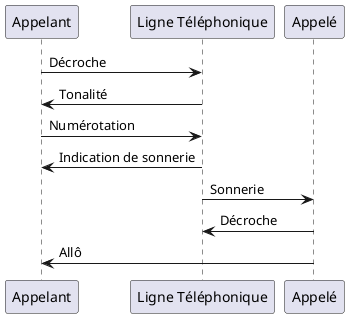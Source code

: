 @startuml
'https://plantuml.com/sequence-diagram

Appelant -> "Ligne Téléphonique": Décroche
"Ligne Téléphonique" -> Appelant: Tonalité
Appelant -> "Ligne Téléphonique": Numérotation
"Ligne Téléphonique" -> Appelant: Indication de sonnerie

"Ligne Téléphonique" -> Appelé: Sonnerie
Appelé -> "Ligne Téléphonique": Décroche

Appelé -> Appelant: Allô

@enduml